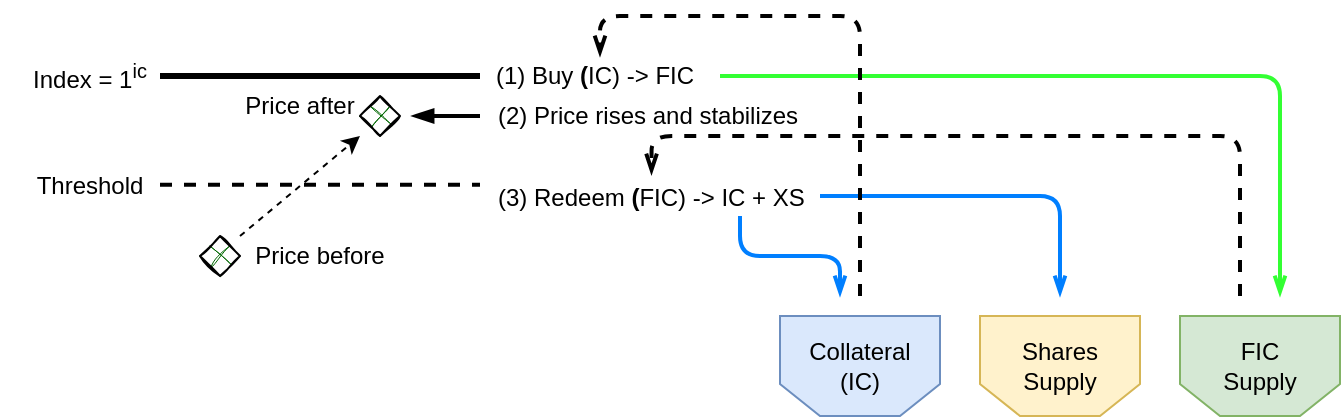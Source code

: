 <mxfile version="15.8.6" type="device"><diagram id="bt69eR9kul6g9BH0f1Ez" name="Page-1"><mxGraphModel dx="694" dy="803" grid="1" gridSize="10" guides="1" tooltips="1" connect="1" arrows="1" fold="1" page="1" pageScale="1" pageWidth="850" pageHeight="1100" math="0" shadow="0"><root><mxCell id="0"/><mxCell id="1" parent="0"/><mxCell id="FLP8aNRqsM-ctRQQttTX-1" value="" style="shape=loopLimit;whiteSpace=wrap;html=1;direction=west;fillColor=#dae8fc;strokeColor=#6c8ebf;" parent="1" vertex="1"><mxGeometry x="400" y="160" width="80" height="50" as="geometry"/></mxCell><mxCell id="MQHUfqMvcp6G4AP51XzJ-1" value="" style="endArrow=none;html=1;strokeWidth=3;" parent="1" edge="1"><mxGeometry width="50" height="50" relative="1" as="geometry"><mxPoint x="90" y="40" as="sourcePoint"/><mxPoint x="250" y="40" as="targetPoint"/></mxGeometry></mxCell><mxCell id="MQHUfqMvcp6G4AP51XzJ-2" value="" style="endArrow=none;dashed=1;html=1;strokeWidth=2;" parent="1" edge="1"><mxGeometry width="50" height="50" relative="1" as="geometry"><mxPoint x="90" y="94.41" as="sourcePoint"/><mxPoint x="250" y="94.41" as="targetPoint"/></mxGeometry></mxCell><mxCell id="MQHUfqMvcp6G4AP51XzJ-7" value="" style="rhombus;whiteSpace=wrap;html=1;strokeWidth=1;fillWeight=-1;hachureGap=8;fillStyle=cross-hatch;fillColor=#006600;sketch=1;" parent="1" vertex="1"><mxGeometry x="110" y="120" width="20" height="20" as="geometry"/></mxCell><mxCell id="MQHUfqMvcp6G4AP51XzJ-9" value="" style="rhombus;whiteSpace=wrap;html=1;strokeWidth=1;fillWeight=-1;hachureGap=8;fillStyle=cross-hatch;fillColor=#006600;sketch=1;" parent="1" vertex="1"><mxGeometry x="190" y="50" width="20" height="20" as="geometry"/></mxCell><mxCell id="MQHUfqMvcp6G4AP51XzJ-12" value="Threshold" style="text;html=1;strokeColor=none;fillColor=none;align=center;verticalAlign=middle;whiteSpace=wrap;rounded=0;" parent="1" vertex="1"><mxGeometry x="10" y="85" width="90" height="20" as="geometry"/></mxCell><mxCell id="MQHUfqMvcp6G4AP51XzJ-14" value="Index = 1&lt;sup&gt;ic&lt;/sup&gt;" style="text;html=1;strokeColor=none;fillColor=none;align=center;verticalAlign=middle;whiteSpace=wrap;rounded=0;" parent="1" vertex="1"><mxGeometry x="10" y="30" width="90" height="20" as="geometry"/></mxCell><mxCell id="MQHUfqMvcp6G4AP51XzJ-18" value="" style="curved=1;endArrow=blockThin;html=1;strokeWidth=2;endFill=1;" parent="1" edge="1"><mxGeometry width="50" height="50" relative="1" as="geometry"><mxPoint x="250" y="60" as="sourcePoint"/><mxPoint x="216" y="60" as="targetPoint"/><Array as="points"><mxPoint x="240" y="60"/></Array></mxGeometry></mxCell><mxCell id="MQHUfqMvcp6G4AP51XzJ-19" value="(1) Buy&lt;b&gt;&amp;nbsp;(&lt;/b&gt;IC) -&amp;gt; FIC" style="text;html=1;strokeColor=none;fillColor=none;align=left;verticalAlign=middle;whiteSpace=wrap;rounded=0;" parent="1" vertex="1"><mxGeometry x="256.25" y="30" width="113.75" height="20" as="geometry"/></mxCell><mxCell id="MQHUfqMvcp6G4AP51XzJ-20" value="(3) Redeem&amp;nbsp;&lt;b&gt;(&lt;/b&gt;FIC) -&amp;gt; IC + XS" style="text;html=1;strokeColor=none;fillColor=none;align=left;verticalAlign=middle;whiteSpace=wrap;rounded=0;" parent="1" vertex="1"><mxGeometry x="256.87" y="91" width="171.87" height="20" as="geometry"/></mxCell><mxCell id="MQHUfqMvcp6G4AP51XzJ-21" value="(2) Price rises and stabilizes" style="text;html=1;strokeColor=none;fillColor=none;align=left;verticalAlign=middle;whiteSpace=wrap;rounded=0;" parent="1" vertex="1"><mxGeometry x="256.87" y="45" width="163.13" height="30" as="geometry"/></mxCell><mxCell id="MQHUfqMvcp6G4AP51XzJ-26" value="" style="edgeStyle=segmentEdgeStyle;endArrow=openThin;html=1;strokeWidth=2;endFill=0;strokeColor=#007FFF;" parent="1" edge="1"><mxGeometry width="50" height="50" relative="1" as="geometry"><mxPoint x="420" y="100" as="sourcePoint"/><mxPoint x="540" y="150" as="targetPoint"/><Array as="points"><mxPoint x="540" y="100"/><mxPoint x="540" y="150"/></Array></mxGeometry></mxCell><mxCell id="MQHUfqMvcp6G4AP51XzJ-29" value="Collateral&lt;br&gt;(IC)" style="text;html=1;strokeColor=none;fillColor=none;align=center;verticalAlign=middle;whiteSpace=wrap;rounded=0;" parent="1" vertex="1"><mxGeometry x="410" y="170" width="60" height="30" as="geometry"/></mxCell><mxCell id="xxA2ch6ShJQa00QoPm4E-2" value="Price before" style="text;html=1;strokeColor=none;fillColor=none;align=center;verticalAlign=middle;whiteSpace=wrap;rounded=0;" parent="1" vertex="1"><mxGeometry x="120" y="115" width="100" height="30" as="geometry"/></mxCell><mxCell id="xxA2ch6ShJQa00QoPm4E-3" value="Price after" style="text;html=1;strokeColor=none;fillColor=none;align=center;verticalAlign=middle;whiteSpace=wrap;rounded=0;" parent="1" vertex="1"><mxGeometry x="110" y="40" width="100" height="30" as="geometry"/></mxCell><mxCell id="xxA2ch6ShJQa00QoPm4E-7" value="" style="endArrow=classic;html=1;rounded=0;dashed=1;" parent="1" edge="1"><mxGeometry width="50" height="50" relative="1" as="geometry"><mxPoint x="130" y="120" as="sourcePoint"/><mxPoint x="190" y="70" as="targetPoint"/></mxGeometry></mxCell><mxCell id="FLP8aNRqsM-ctRQQttTX-2" value="" style="edgeStyle=segmentEdgeStyle;endArrow=openThin;html=1;strokeWidth=2;endFill=0;strokeColor=#33FF33;" parent="1" source="MQHUfqMvcp6G4AP51XzJ-19" edge="1"><mxGeometry width="50" height="50" relative="1" as="geometry"><mxPoint x="460" y="40" as="sourcePoint"/><mxPoint x="650" y="150" as="targetPoint"/><Array as="points"><mxPoint x="650" y="40"/><mxPoint x="650" y="110"/></Array></mxGeometry></mxCell><mxCell id="FLP8aNRqsM-ctRQQttTX-4" value="" style="shape=loopLimit;whiteSpace=wrap;html=1;direction=west;fillColor=#d5e8d4;strokeColor=#82b366;" parent="1" vertex="1"><mxGeometry x="600" y="160" width="80" height="50" as="geometry"/></mxCell><mxCell id="FLP8aNRqsM-ctRQQttTX-5" value="" style="shape=loopLimit;whiteSpace=wrap;html=1;direction=west;fillColor=#fff2cc;strokeColor=#d6b656;" parent="1" vertex="1"><mxGeometry x="500" y="160" width="80" height="50" as="geometry"/></mxCell><mxCell id="FLP8aNRqsM-ctRQQttTX-6" value="FIC Supply" style="text;html=1;strokeColor=none;fillColor=none;align=center;verticalAlign=middle;whiteSpace=wrap;rounded=0;" parent="1" vertex="1"><mxGeometry x="610" y="170" width="60" height="30" as="geometry"/></mxCell><mxCell id="FLP8aNRqsM-ctRQQttTX-8" value="" style="edgeStyle=segmentEdgeStyle;endArrow=openThin;html=1;strokeWidth=2;endFill=0;dashed=1;" parent="1" edge="1"><mxGeometry width="50" height="50" relative="1" as="geometry"><mxPoint x="440" y="150" as="sourcePoint"/><mxPoint x="310" y="30" as="targetPoint"/><Array as="points"><mxPoint x="440" y="100"/><mxPoint x="440" y="10"/><mxPoint x="310" y="10"/></Array></mxGeometry></mxCell><mxCell id="FLP8aNRqsM-ctRQQttTX-14" value="" style="edgeStyle=segmentEdgeStyle;endArrow=openThin;html=1;strokeWidth=2;endFill=0;dashed=1;" parent="1" edge="1"><mxGeometry width="50" height="50" relative="1" as="geometry"><mxPoint x="630" y="150" as="sourcePoint"/><mxPoint x="335.75" y="89.06" as="targetPoint"/><Array as="points"><mxPoint x="630" y="150"/><mxPoint x="630" y="70"/><mxPoint x="336" y="70"/></Array></mxGeometry></mxCell><mxCell id="FLP8aNRqsM-ctRQQttTX-17" value="Shares Supply" style="text;html=1;strokeColor=none;fillColor=none;align=center;verticalAlign=middle;whiteSpace=wrap;rounded=0;" parent="1" vertex="1"><mxGeometry x="510" y="170" width="60" height="30" as="geometry"/></mxCell><mxCell id="FLP8aNRqsM-ctRQQttTX-42" value="" style="edgeStyle=segmentEdgeStyle;endArrow=openThin;html=1;strokeWidth=2;endFill=0;strokeColor=#007FFF;" parent="1" edge="1"><mxGeometry width="50" height="50" relative="1" as="geometry"><mxPoint x="380" y="109.97" as="sourcePoint"/><mxPoint x="430" y="150" as="targetPoint"/><Array as="points"><mxPoint x="380" y="130"/><mxPoint x="430" y="130"/><mxPoint x="430" y="150"/></Array></mxGeometry></mxCell></root></mxGraphModel></diagram></mxfile>